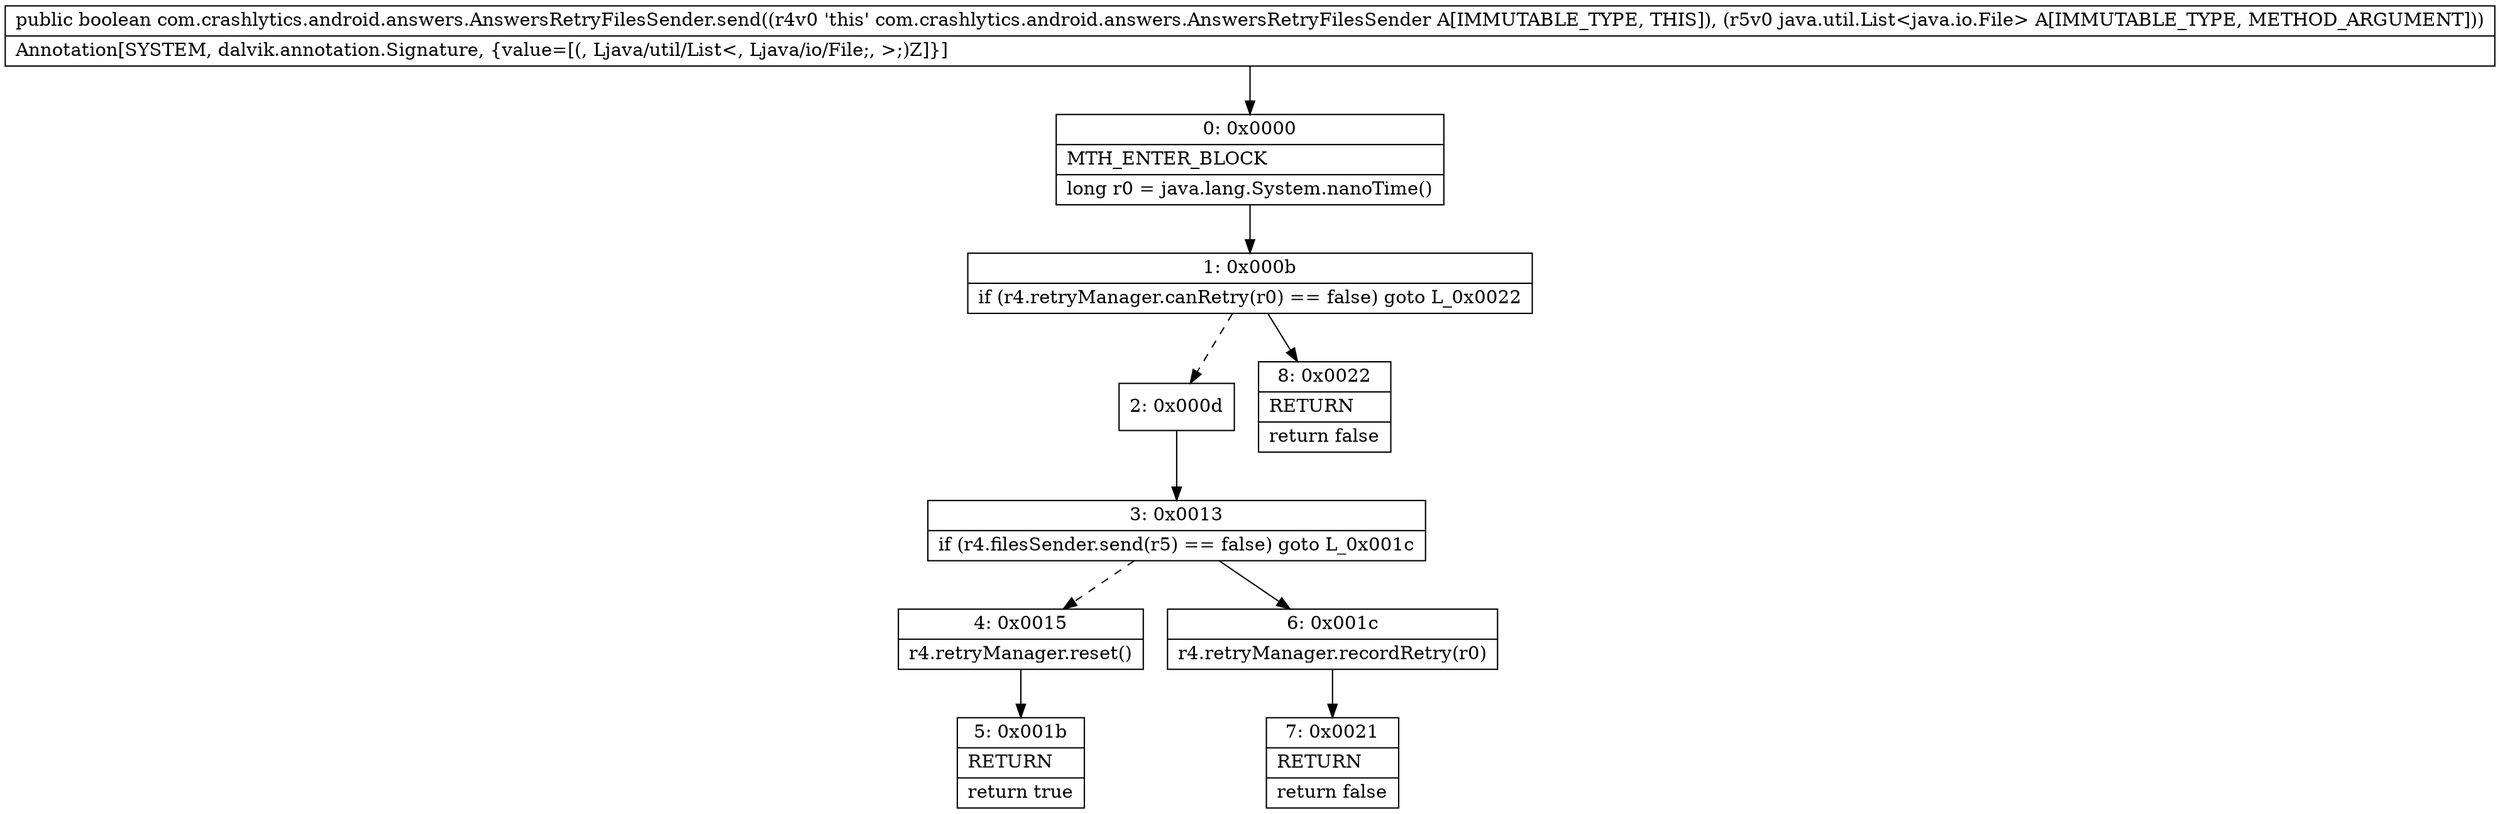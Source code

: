 digraph "CFG forcom.crashlytics.android.answers.AnswersRetryFilesSender.send(Ljava\/util\/List;)Z" {
Node_0 [shape=record,label="{0\:\ 0x0000|MTH_ENTER_BLOCK\l|long r0 = java.lang.System.nanoTime()\l}"];
Node_1 [shape=record,label="{1\:\ 0x000b|if (r4.retryManager.canRetry(r0) == false) goto L_0x0022\l}"];
Node_2 [shape=record,label="{2\:\ 0x000d}"];
Node_3 [shape=record,label="{3\:\ 0x0013|if (r4.filesSender.send(r5) == false) goto L_0x001c\l}"];
Node_4 [shape=record,label="{4\:\ 0x0015|r4.retryManager.reset()\l}"];
Node_5 [shape=record,label="{5\:\ 0x001b|RETURN\l|return true\l}"];
Node_6 [shape=record,label="{6\:\ 0x001c|r4.retryManager.recordRetry(r0)\l}"];
Node_7 [shape=record,label="{7\:\ 0x0021|RETURN\l|return false\l}"];
Node_8 [shape=record,label="{8\:\ 0x0022|RETURN\l|return false\l}"];
MethodNode[shape=record,label="{public boolean com.crashlytics.android.answers.AnswersRetryFilesSender.send((r4v0 'this' com.crashlytics.android.answers.AnswersRetryFilesSender A[IMMUTABLE_TYPE, THIS]), (r5v0 java.util.List\<java.io.File\> A[IMMUTABLE_TYPE, METHOD_ARGUMENT]))  | Annotation[SYSTEM, dalvik.annotation.Signature, \{value=[(, Ljava\/util\/List\<, Ljava\/io\/File;, \>;)Z]\}]\l}"];
MethodNode -> Node_0;
Node_0 -> Node_1;
Node_1 -> Node_2[style=dashed];
Node_1 -> Node_8;
Node_2 -> Node_3;
Node_3 -> Node_4[style=dashed];
Node_3 -> Node_6;
Node_4 -> Node_5;
Node_6 -> Node_7;
}

